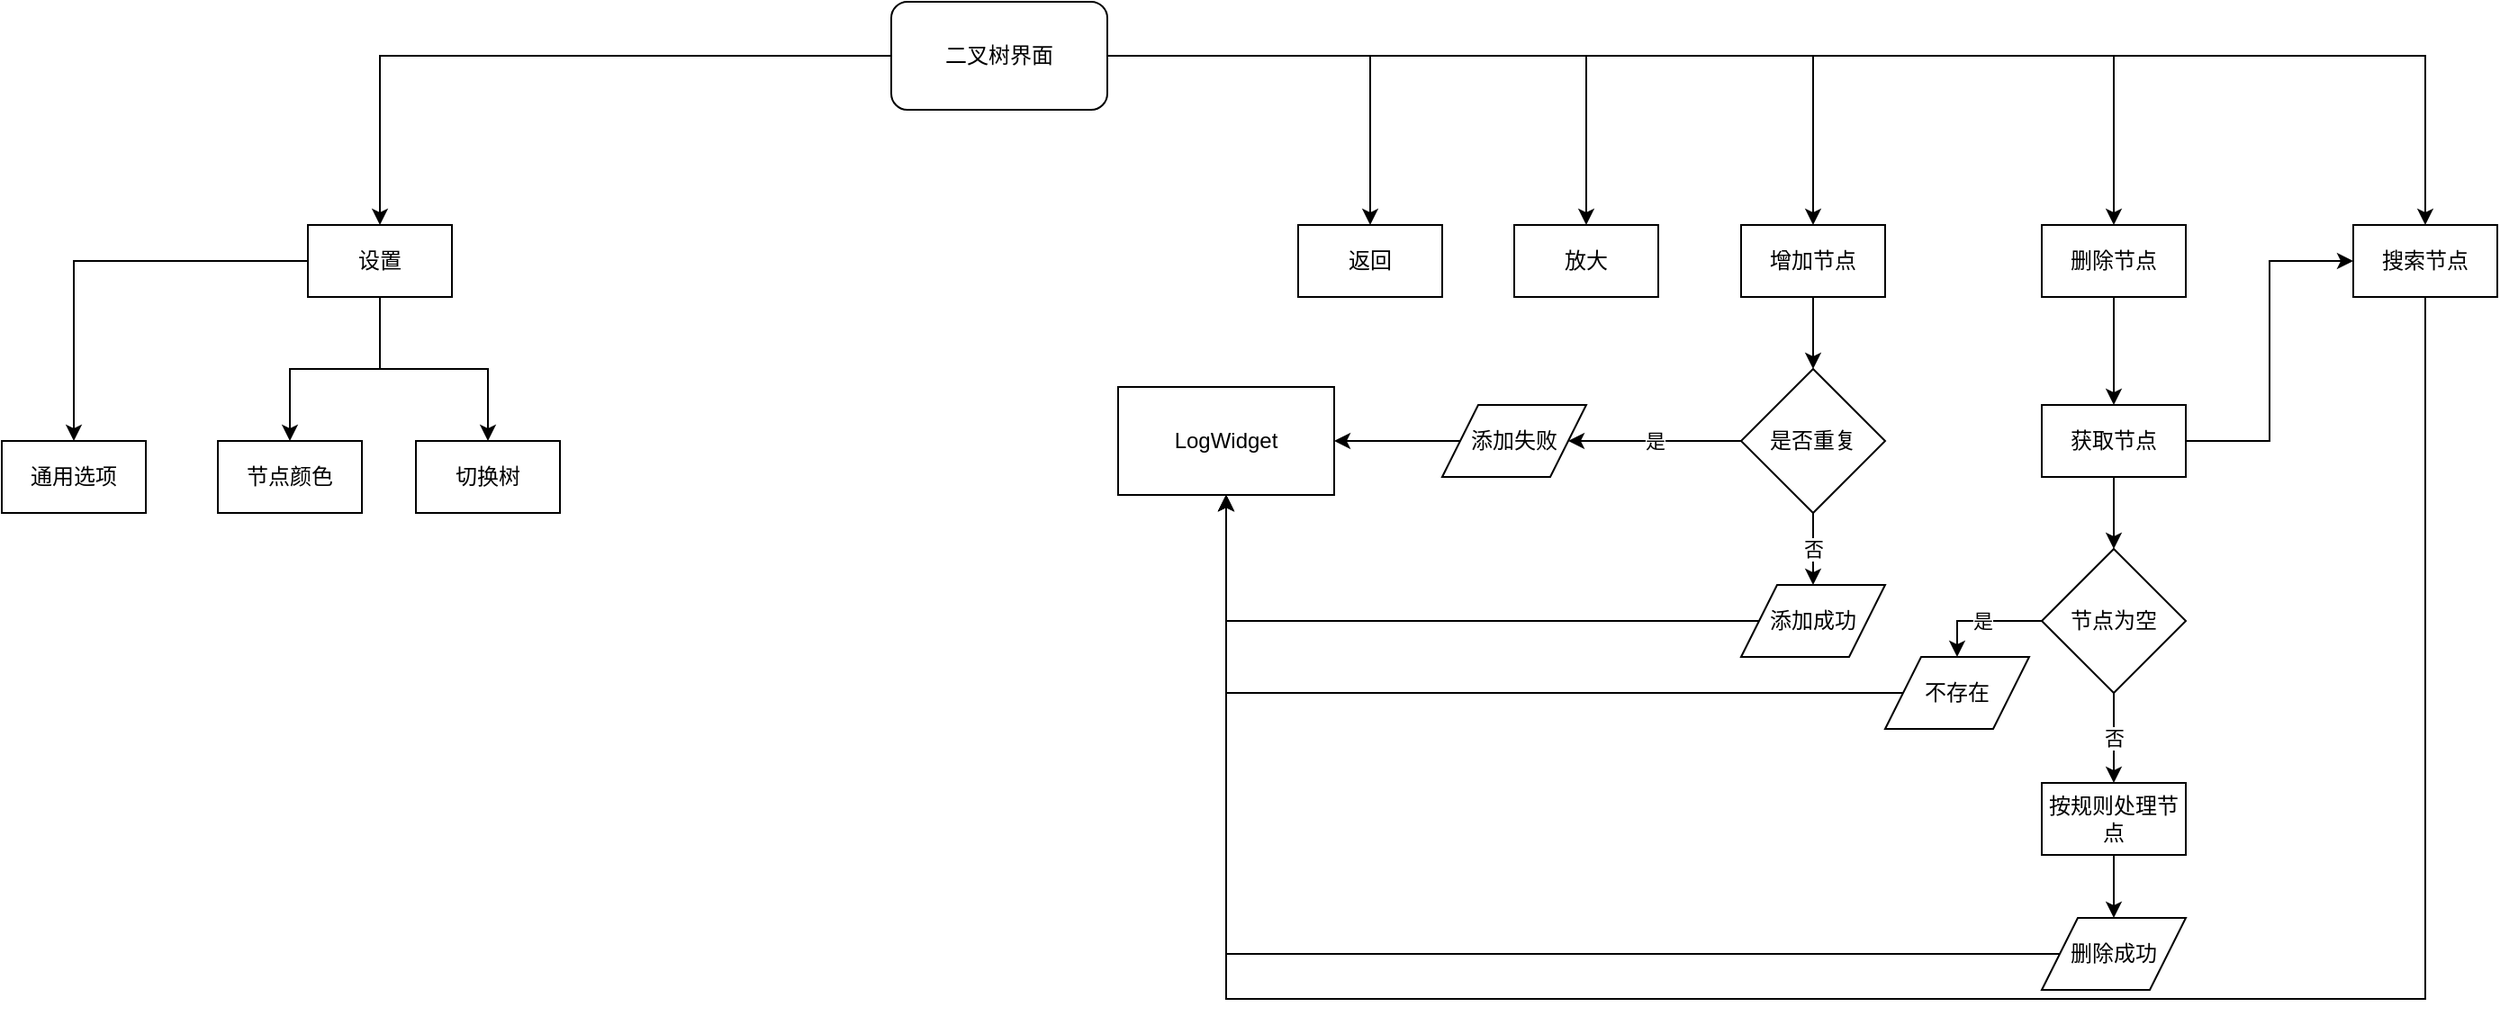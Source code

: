 <mxfile version="21.1.2" type="device">
  <diagram name="第 1 页" id="8todUdBoqmhl2XPTDeNh">
    <mxGraphModel dx="2168" dy="1011" grid="1" gridSize="10" guides="1" tooltips="1" connect="1" arrows="1" fold="1" page="1" pageScale="1" pageWidth="827" pageHeight="1169" math="0" shadow="0">
      <root>
        <mxCell id="0" />
        <mxCell id="1" parent="0" />
        <mxCell id="ZeUgb4Pcago5_AkFAwdj-8" style="edgeStyle=orthogonalEdgeStyle;rounded=0;orthogonalLoop=1;jettySize=auto;html=1;entryX=0.5;entryY=0;entryDx=0;entryDy=0;" edge="1" parent="1" source="ZeUgb4Pcago5_AkFAwdj-1" target="ZeUgb4Pcago5_AkFAwdj-5">
          <mxGeometry relative="1" as="geometry" />
        </mxCell>
        <mxCell id="ZeUgb4Pcago5_AkFAwdj-9" style="edgeStyle=orthogonalEdgeStyle;rounded=0;orthogonalLoop=1;jettySize=auto;html=1;" edge="1" parent="1" source="ZeUgb4Pcago5_AkFAwdj-1" target="ZeUgb4Pcago5_AkFAwdj-6">
          <mxGeometry relative="1" as="geometry" />
        </mxCell>
        <mxCell id="ZeUgb4Pcago5_AkFAwdj-10" style="edgeStyle=orthogonalEdgeStyle;rounded=0;orthogonalLoop=1;jettySize=auto;html=1;entryX=0.5;entryY=0;entryDx=0;entryDy=0;" edge="1" parent="1" source="ZeUgb4Pcago5_AkFAwdj-1" target="ZeUgb4Pcago5_AkFAwdj-7">
          <mxGeometry relative="1" as="geometry" />
        </mxCell>
        <mxCell id="ZeUgb4Pcago5_AkFAwdj-54" style="edgeStyle=orthogonalEdgeStyle;rounded=0;orthogonalLoop=1;jettySize=auto;html=1;" edge="1" parent="1" source="ZeUgb4Pcago5_AkFAwdj-1" target="ZeUgb4Pcago5_AkFAwdj-51">
          <mxGeometry relative="1" as="geometry" />
        </mxCell>
        <mxCell id="ZeUgb4Pcago5_AkFAwdj-55" style="edgeStyle=orthogonalEdgeStyle;rounded=0;orthogonalLoop=1;jettySize=auto;html=1;" edge="1" parent="1" source="ZeUgb4Pcago5_AkFAwdj-1" target="ZeUgb4Pcago5_AkFAwdj-52">
          <mxGeometry relative="1" as="geometry" />
        </mxCell>
        <mxCell id="ZeUgb4Pcago5_AkFAwdj-56" style="edgeStyle=orthogonalEdgeStyle;rounded=0;orthogonalLoop=1;jettySize=auto;html=1;entryX=0.5;entryY=0;entryDx=0;entryDy=0;" edge="1" parent="1" source="ZeUgb4Pcago5_AkFAwdj-1" target="ZeUgb4Pcago5_AkFAwdj-53">
          <mxGeometry relative="1" as="geometry">
            <mxPoint x="300" y="130" as="targetPoint" />
          </mxGeometry>
        </mxCell>
        <mxCell id="ZeUgb4Pcago5_AkFAwdj-1" value="二叉树界面" style="rounded=1;whiteSpace=wrap;html=1;" vertex="1" parent="1">
          <mxGeometry x="354" y="30" width="120" height="60" as="geometry" />
        </mxCell>
        <mxCell id="ZeUgb4Pcago5_AkFAwdj-14" style="edgeStyle=orthogonalEdgeStyle;rounded=0;orthogonalLoop=1;jettySize=auto;html=1;exitX=0.5;exitY=1;exitDx=0;exitDy=0;entryX=0.5;entryY=0;entryDx=0;entryDy=0;" edge="1" parent="1" source="ZeUgb4Pcago5_AkFAwdj-5" target="ZeUgb4Pcago5_AkFAwdj-13">
          <mxGeometry relative="1" as="geometry" />
        </mxCell>
        <mxCell id="ZeUgb4Pcago5_AkFAwdj-5" value="增加节点" style="rounded=0;whiteSpace=wrap;html=1;" vertex="1" parent="1">
          <mxGeometry x="826" y="154" width="80" height="40" as="geometry" />
        </mxCell>
        <mxCell id="ZeUgb4Pcago5_AkFAwdj-31" style="edgeStyle=orthogonalEdgeStyle;rounded=0;orthogonalLoop=1;jettySize=auto;html=1;entryX=0.5;entryY=0;entryDx=0;entryDy=0;" edge="1" parent="1" source="ZeUgb4Pcago5_AkFAwdj-6" target="ZeUgb4Pcago5_AkFAwdj-29">
          <mxGeometry relative="1" as="geometry" />
        </mxCell>
        <mxCell id="ZeUgb4Pcago5_AkFAwdj-6" value="删除节点" style="rounded=0;whiteSpace=wrap;html=1;" vertex="1" parent="1">
          <mxGeometry x="993" y="154" width="80" height="40" as="geometry" />
        </mxCell>
        <mxCell id="ZeUgb4Pcago5_AkFAwdj-49" style="edgeStyle=orthogonalEdgeStyle;rounded=0;orthogonalLoop=1;jettySize=auto;html=1;" edge="1" parent="1" source="ZeUgb4Pcago5_AkFAwdj-7" target="ZeUgb4Pcago5_AkFAwdj-21">
          <mxGeometry relative="1" as="geometry">
            <Array as="points">
              <mxPoint x="1206" y="584" />
              <mxPoint x="540" y="584" />
            </Array>
          </mxGeometry>
        </mxCell>
        <mxCell id="ZeUgb4Pcago5_AkFAwdj-7" value="搜索节点" style="rounded=0;whiteSpace=wrap;html=1;" vertex="1" parent="1">
          <mxGeometry x="1166" y="154" width="80" height="40" as="geometry" />
        </mxCell>
        <mxCell id="ZeUgb4Pcago5_AkFAwdj-17" value="否" style="edgeStyle=orthogonalEdgeStyle;rounded=0;orthogonalLoop=1;jettySize=auto;html=1;" edge="1" parent="1" source="ZeUgb4Pcago5_AkFAwdj-13" target="ZeUgb4Pcago5_AkFAwdj-16">
          <mxGeometry relative="1" as="geometry" />
        </mxCell>
        <mxCell id="ZeUgb4Pcago5_AkFAwdj-24" value="是" style="edgeStyle=orthogonalEdgeStyle;rounded=0;orthogonalLoop=1;jettySize=auto;html=1;entryX=1;entryY=0.5;entryDx=0;entryDy=0;" edge="1" parent="1" source="ZeUgb4Pcago5_AkFAwdj-13" target="ZeUgb4Pcago5_AkFAwdj-22">
          <mxGeometry relative="1" as="geometry" />
        </mxCell>
        <mxCell id="ZeUgb4Pcago5_AkFAwdj-13" value="是否重复" style="rhombus;whiteSpace=wrap;html=1;" vertex="1" parent="1">
          <mxGeometry x="826" y="234" width="80" height="80" as="geometry" />
        </mxCell>
        <mxCell id="ZeUgb4Pcago5_AkFAwdj-19" style="edgeStyle=orthogonalEdgeStyle;rounded=0;orthogonalLoop=1;jettySize=auto;html=1;entryX=0.5;entryY=1;entryDx=0;entryDy=0;entryPerimeter=0;" edge="1" parent="1" source="ZeUgb4Pcago5_AkFAwdj-16" target="ZeUgb4Pcago5_AkFAwdj-21">
          <mxGeometry relative="1" as="geometry">
            <mxPoint x="660" y="299" as="targetPoint" />
          </mxGeometry>
        </mxCell>
        <mxCell id="ZeUgb4Pcago5_AkFAwdj-16" value="添加成功" style="shape=parallelogram;perimeter=parallelogramPerimeter;whiteSpace=wrap;html=1;fixedSize=1;" vertex="1" parent="1">
          <mxGeometry x="826" y="354" width="80" height="40" as="geometry" />
        </mxCell>
        <mxCell id="ZeUgb4Pcago5_AkFAwdj-21" value="LogWidget" style="rounded=0;whiteSpace=wrap;html=1;" vertex="1" parent="1">
          <mxGeometry x="480" y="244" width="120" height="60" as="geometry" />
        </mxCell>
        <mxCell id="ZeUgb4Pcago5_AkFAwdj-23" style="edgeStyle=orthogonalEdgeStyle;rounded=0;orthogonalLoop=1;jettySize=auto;html=1;entryX=1;entryY=0.5;entryDx=0;entryDy=0;" edge="1" parent="1" source="ZeUgb4Pcago5_AkFAwdj-22" target="ZeUgb4Pcago5_AkFAwdj-21">
          <mxGeometry relative="1" as="geometry" />
        </mxCell>
        <mxCell id="ZeUgb4Pcago5_AkFAwdj-22" value="添加失败" style="shape=parallelogram;perimeter=parallelogramPerimeter;whiteSpace=wrap;html=1;fixedSize=1;" vertex="1" parent="1">
          <mxGeometry x="660" y="254" width="80" height="40" as="geometry" />
        </mxCell>
        <mxCell id="ZeUgb4Pcago5_AkFAwdj-30" style="edgeStyle=orthogonalEdgeStyle;rounded=0;orthogonalLoop=1;jettySize=auto;html=1;entryX=0;entryY=0.5;entryDx=0;entryDy=0;" edge="1" parent="1" source="ZeUgb4Pcago5_AkFAwdj-29" target="ZeUgb4Pcago5_AkFAwdj-7">
          <mxGeometry relative="1" as="geometry" />
        </mxCell>
        <mxCell id="ZeUgb4Pcago5_AkFAwdj-33" style="edgeStyle=orthogonalEdgeStyle;rounded=0;orthogonalLoop=1;jettySize=auto;html=1;entryX=0.5;entryY=0;entryDx=0;entryDy=0;" edge="1" parent="1" source="ZeUgb4Pcago5_AkFAwdj-29" target="ZeUgb4Pcago5_AkFAwdj-32">
          <mxGeometry relative="1" as="geometry" />
        </mxCell>
        <mxCell id="ZeUgb4Pcago5_AkFAwdj-29" value="获取节点" style="rounded=0;whiteSpace=wrap;html=1;" vertex="1" parent="1">
          <mxGeometry x="993" y="254" width="80" height="40" as="geometry" />
        </mxCell>
        <mxCell id="ZeUgb4Pcago5_AkFAwdj-40" value="是" style="edgeStyle=orthogonalEdgeStyle;rounded=0;orthogonalLoop=1;jettySize=auto;html=1;entryX=0.5;entryY=0;entryDx=0;entryDy=0;" edge="1" parent="1" source="ZeUgb4Pcago5_AkFAwdj-32" target="ZeUgb4Pcago5_AkFAwdj-35">
          <mxGeometry relative="1" as="geometry" />
        </mxCell>
        <mxCell id="ZeUgb4Pcago5_AkFAwdj-43" value="否" style="edgeStyle=orthogonalEdgeStyle;rounded=0;orthogonalLoop=1;jettySize=auto;html=1;entryX=0.5;entryY=0;entryDx=0;entryDy=0;" edge="1" parent="1" source="ZeUgb4Pcago5_AkFAwdj-32" target="ZeUgb4Pcago5_AkFAwdj-42">
          <mxGeometry relative="1" as="geometry" />
        </mxCell>
        <mxCell id="ZeUgb4Pcago5_AkFAwdj-32" value="节点为空" style="rhombus;whiteSpace=wrap;html=1;" vertex="1" parent="1">
          <mxGeometry x="993" y="334" width="80" height="80" as="geometry" />
        </mxCell>
        <mxCell id="ZeUgb4Pcago5_AkFAwdj-39" style="edgeStyle=orthogonalEdgeStyle;rounded=0;orthogonalLoop=1;jettySize=auto;html=1;entryX=0.5;entryY=1;entryDx=0;entryDy=0;" edge="1" parent="1" source="ZeUgb4Pcago5_AkFAwdj-35" target="ZeUgb4Pcago5_AkFAwdj-21">
          <mxGeometry relative="1" as="geometry" />
        </mxCell>
        <mxCell id="ZeUgb4Pcago5_AkFAwdj-35" value="不存在" style="shape=parallelogram;perimeter=parallelogramPerimeter;whiteSpace=wrap;html=1;fixedSize=1;" vertex="1" parent="1">
          <mxGeometry x="906" y="394" width="80" height="40" as="geometry" />
        </mxCell>
        <mxCell id="ZeUgb4Pcago5_AkFAwdj-46" style="edgeStyle=orthogonalEdgeStyle;rounded=0;orthogonalLoop=1;jettySize=auto;html=1;entryX=0.5;entryY=0;entryDx=0;entryDy=0;" edge="1" parent="1" source="ZeUgb4Pcago5_AkFAwdj-42" target="ZeUgb4Pcago5_AkFAwdj-45">
          <mxGeometry relative="1" as="geometry" />
        </mxCell>
        <mxCell id="ZeUgb4Pcago5_AkFAwdj-42" value="按规则处理节点" style="rounded=0;whiteSpace=wrap;html=1;" vertex="1" parent="1">
          <mxGeometry x="993" y="464" width="80" height="40" as="geometry" />
        </mxCell>
        <mxCell id="ZeUgb4Pcago5_AkFAwdj-47" style="edgeStyle=orthogonalEdgeStyle;rounded=0;orthogonalLoop=1;jettySize=auto;html=1;entryX=0.5;entryY=1;entryDx=0;entryDy=0;" edge="1" parent="1" source="ZeUgb4Pcago5_AkFAwdj-45" target="ZeUgb4Pcago5_AkFAwdj-21">
          <mxGeometry relative="1" as="geometry" />
        </mxCell>
        <mxCell id="ZeUgb4Pcago5_AkFAwdj-45" value="删除成功" style="shape=parallelogram;perimeter=parallelogramPerimeter;whiteSpace=wrap;html=1;fixedSize=1;" vertex="1" parent="1">
          <mxGeometry x="993" y="539" width="80" height="40" as="geometry" />
        </mxCell>
        <mxCell id="ZeUgb4Pcago5_AkFAwdj-51" value="返回" style="rounded=0;whiteSpace=wrap;html=1;" vertex="1" parent="1">
          <mxGeometry x="580" y="154" width="80" height="40" as="geometry" />
        </mxCell>
        <mxCell id="ZeUgb4Pcago5_AkFAwdj-52" value="放大" style="rounded=0;whiteSpace=wrap;html=1;" vertex="1" parent="1">
          <mxGeometry x="700" y="154" width="80" height="40" as="geometry" />
        </mxCell>
        <mxCell id="ZeUgb4Pcago5_AkFAwdj-60" style="edgeStyle=orthogonalEdgeStyle;rounded=0;orthogonalLoop=1;jettySize=auto;html=1;entryX=0.5;entryY=0;entryDx=0;entryDy=0;" edge="1" parent="1" source="ZeUgb4Pcago5_AkFAwdj-53" target="ZeUgb4Pcago5_AkFAwdj-58">
          <mxGeometry relative="1" as="geometry" />
        </mxCell>
        <mxCell id="ZeUgb4Pcago5_AkFAwdj-62" style="edgeStyle=orthogonalEdgeStyle;rounded=0;orthogonalLoop=1;jettySize=auto;html=1;entryX=0.5;entryY=0;entryDx=0;entryDy=0;" edge="1" parent="1" source="ZeUgb4Pcago5_AkFAwdj-53" target="ZeUgb4Pcago5_AkFAwdj-59">
          <mxGeometry relative="1" as="geometry" />
        </mxCell>
        <mxCell id="ZeUgb4Pcago5_AkFAwdj-63" style="edgeStyle=orthogonalEdgeStyle;rounded=0;orthogonalLoop=1;jettySize=auto;html=1;entryX=0.5;entryY=0;entryDx=0;entryDy=0;" edge="1" parent="1" source="ZeUgb4Pcago5_AkFAwdj-53" target="ZeUgb4Pcago5_AkFAwdj-61">
          <mxGeometry relative="1" as="geometry" />
        </mxCell>
        <mxCell id="ZeUgb4Pcago5_AkFAwdj-53" value="设置" style="rounded=0;whiteSpace=wrap;html=1;" vertex="1" parent="1">
          <mxGeometry x="30" y="154" width="80" height="40" as="geometry" />
        </mxCell>
        <mxCell id="ZeUgb4Pcago5_AkFAwdj-58" value="通用选项" style="rounded=0;whiteSpace=wrap;html=1;" vertex="1" parent="1">
          <mxGeometry x="-140" y="274" width="80" height="40" as="geometry" />
        </mxCell>
        <mxCell id="ZeUgb4Pcago5_AkFAwdj-59" value="节点颜色" style="rounded=0;whiteSpace=wrap;html=1;" vertex="1" parent="1">
          <mxGeometry x="-20" y="274" width="80" height="40" as="geometry" />
        </mxCell>
        <mxCell id="ZeUgb4Pcago5_AkFAwdj-61" value="切换树" style="rounded=0;whiteSpace=wrap;html=1;" vertex="1" parent="1">
          <mxGeometry x="90" y="274" width="80" height="40" as="geometry" />
        </mxCell>
      </root>
    </mxGraphModel>
  </diagram>
</mxfile>

